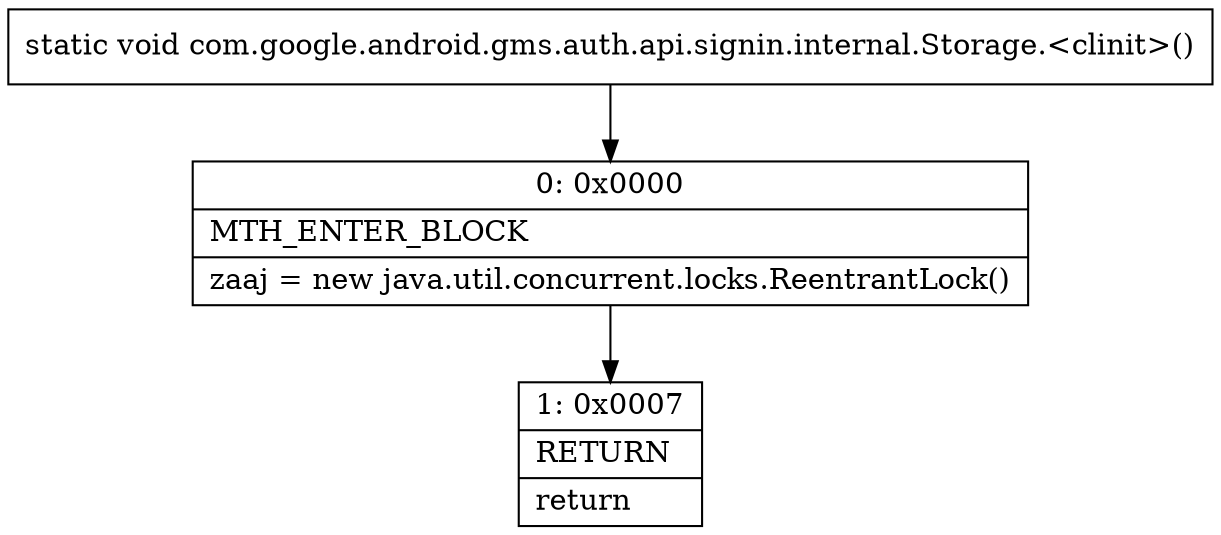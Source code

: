 digraph "CFG forcom.google.android.gms.auth.api.signin.internal.Storage.\<clinit\>()V" {
Node_0 [shape=record,label="{0\:\ 0x0000|MTH_ENTER_BLOCK\l|zaaj = new java.util.concurrent.locks.ReentrantLock()\l}"];
Node_1 [shape=record,label="{1\:\ 0x0007|RETURN\l|return\l}"];
MethodNode[shape=record,label="{static void com.google.android.gms.auth.api.signin.internal.Storage.\<clinit\>() }"];
MethodNode -> Node_0;
Node_0 -> Node_1;
}


